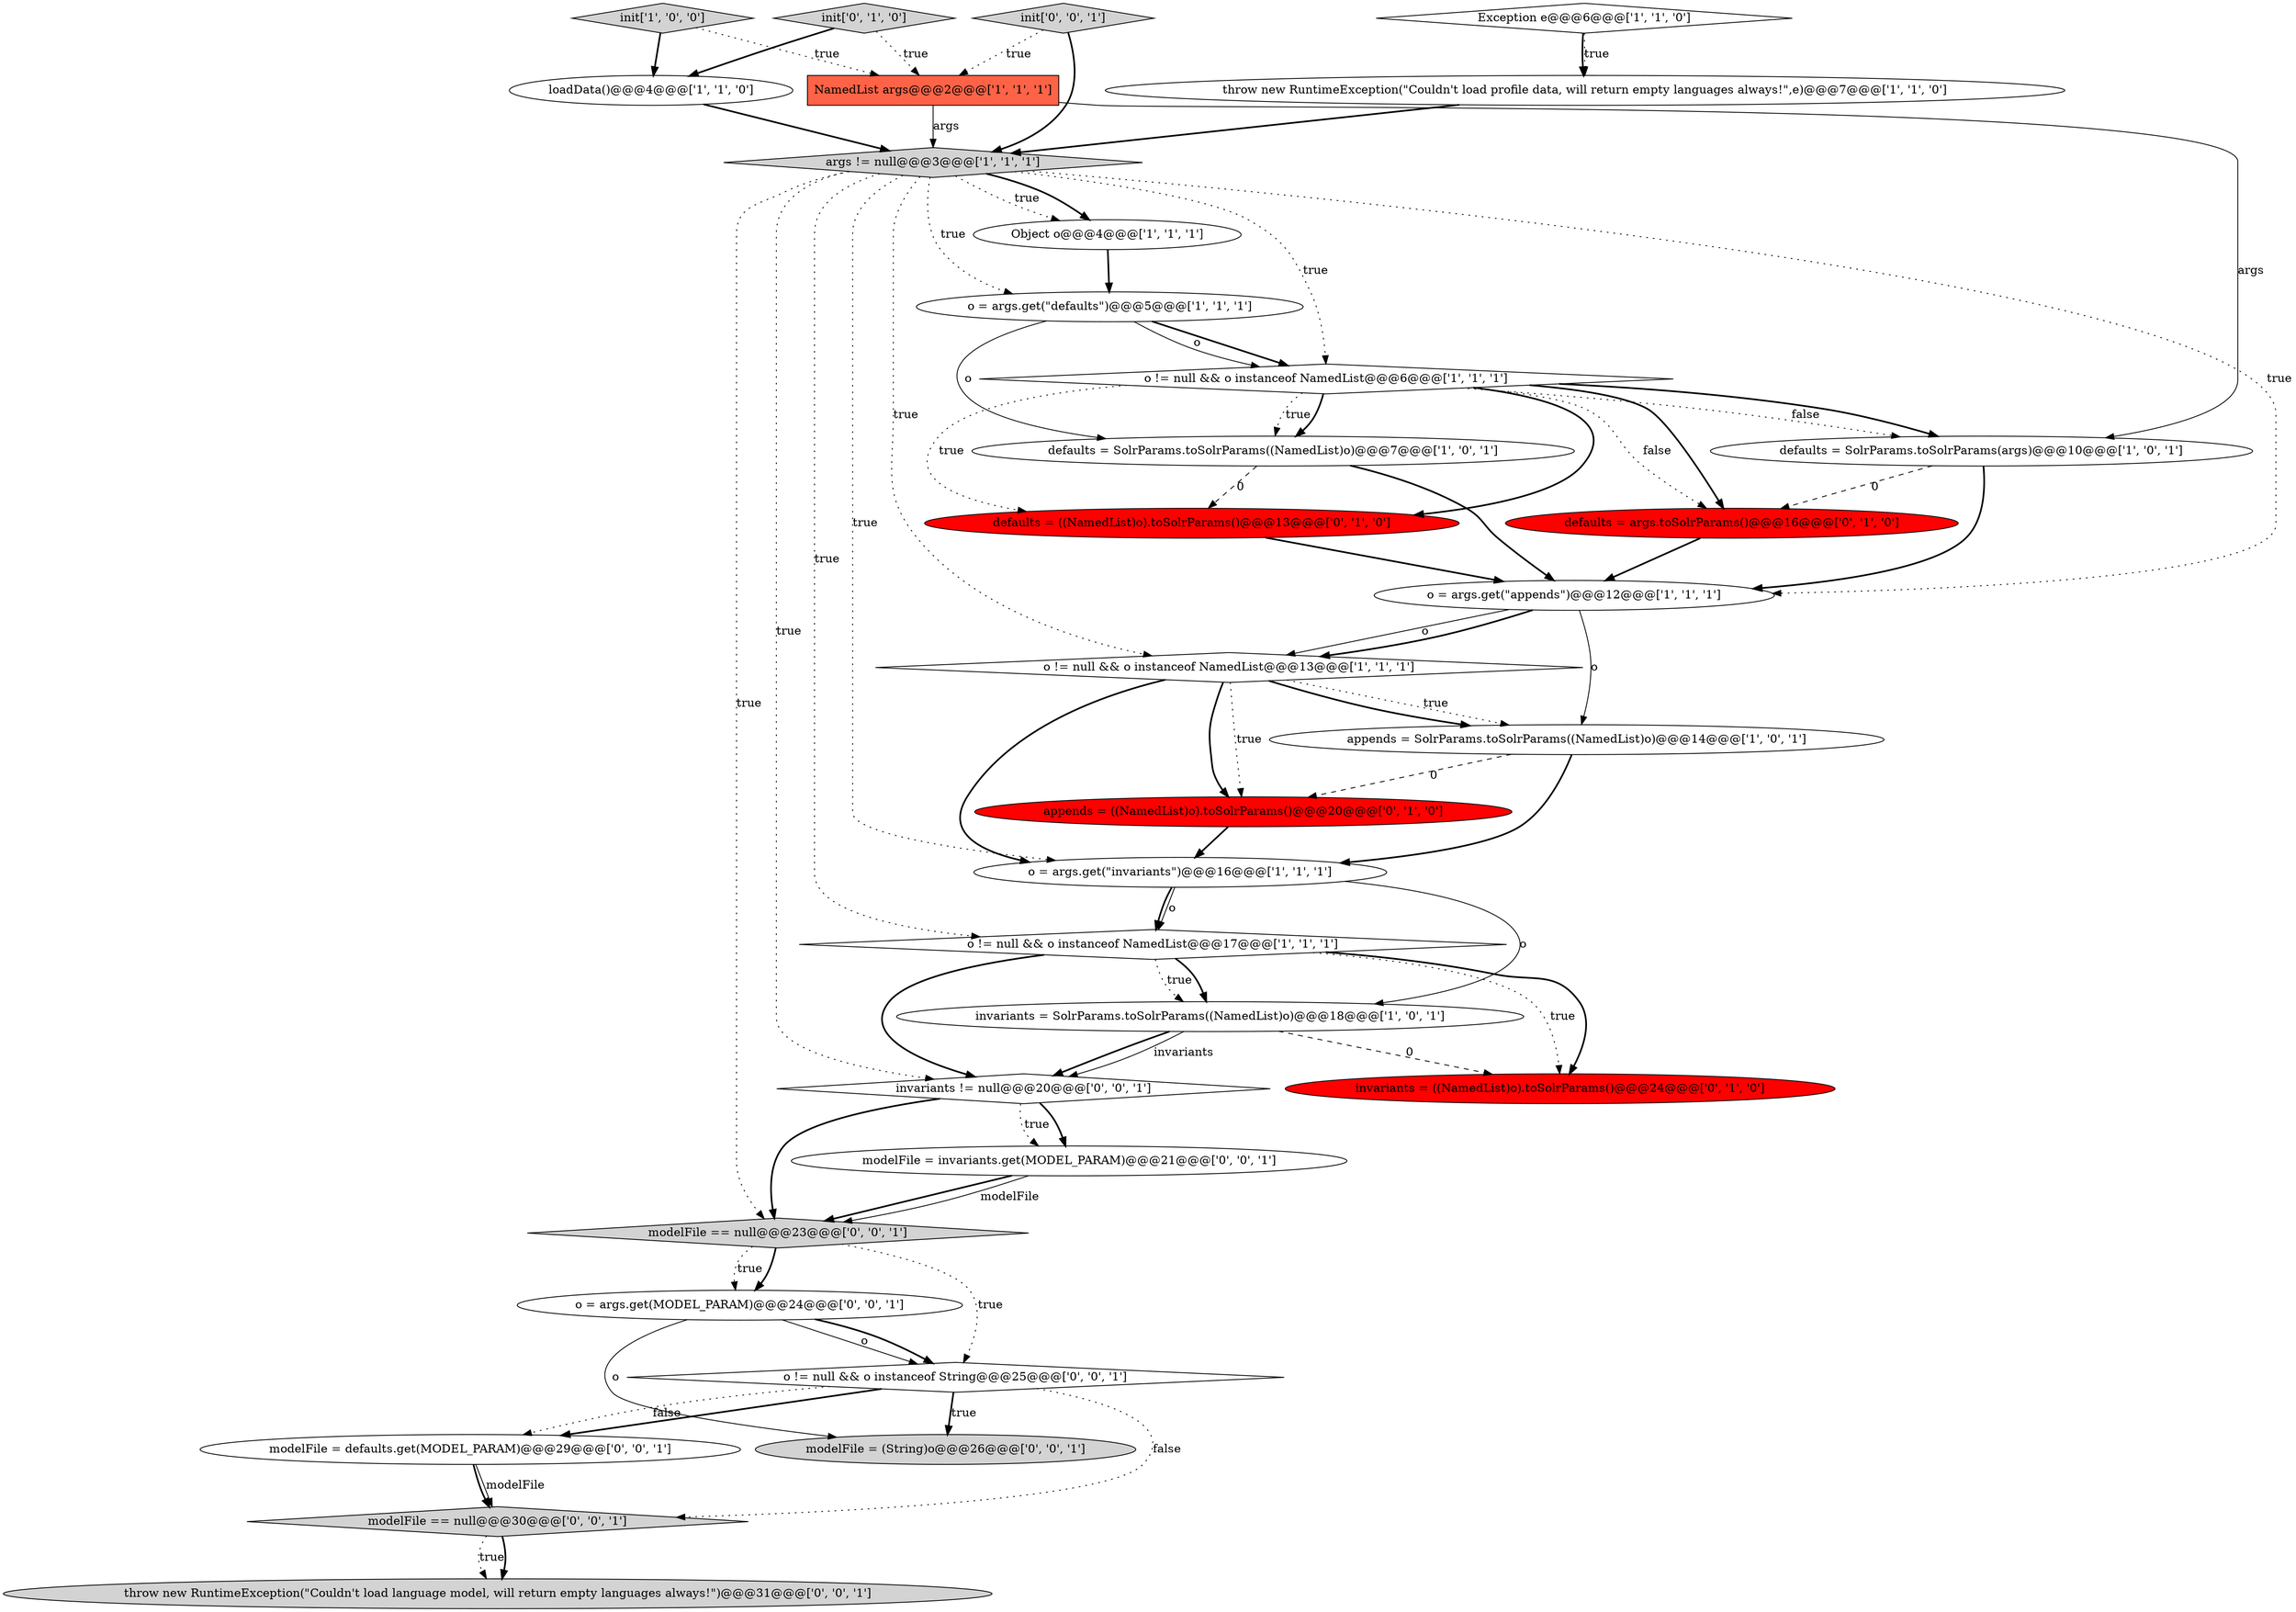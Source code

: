 digraph {
9 [style = filled, label = "o = args.get(\"appends\")@@@12@@@['1', '1', '1']", fillcolor = white, shape = ellipse image = "AAA0AAABBB1BBB"];
3 [style = filled, label = "appends = SolrParams.toSolrParams((NamedList)o)@@@14@@@['1', '0', '1']", fillcolor = white, shape = ellipse image = "AAA0AAABBB1BBB"];
10 [style = filled, label = "invariants = SolrParams.toSolrParams((NamedList)o)@@@18@@@['1', '0', '1']", fillcolor = white, shape = ellipse image = "AAA0AAABBB1BBB"];
28 [style = filled, label = "modelFile == null@@@30@@@['0', '0', '1']", fillcolor = lightgray, shape = diamond image = "AAA0AAABBB3BBB"];
22 [style = filled, label = "throw new RuntimeException(\"Couldn't load language model, will return empty languages always!\")@@@31@@@['0', '0', '1']", fillcolor = lightgray, shape = ellipse image = "AAA0AAABBB3BBB"];
16 [style = filled, label = "throw new RuntimeException(\"Couldn't load profile data, will return empty languages always!\",e)@@@7@@@['1', '1', '0']", fillcolor = white, shape = ellipse image = "AAA0AAABBB1BBB"];
31 [style = filled, label = "o = args.get(MODEL_PARAM)@@@24@@@['0', '0', '1']", fillcolor = white, shape = ellipse image = "AAA0AAABBB3BBB"];
15 [style = filled, label = "init['1', '0', '0']", fillcolor = lightgray, shape = diamond image = "AAA0AAABBB1BBB"];
18 [style = filled, label = "defaults = ((NamedList)o).toSolrParams()@@@13@@@['0', '1', '0']", fillcolor = red, shape = ellipse image = "AAA1AAABBB2BBB"];
25 [style = filled, label = "init['0', '0', '1']", fillcolor = lightgray, shape = diamond image = "AAA0AAABBB3BBB"];
19 [style = filled, label = "init['0', '1', '0']", fillcolor = lightgray, shape = diamond image = "AAA0AAABBB2BBB"];
17 [style = filled, label = "invariants = ((NamedList)o).toSolrParams()@@@24@@@['0', '1', '0']", fillcolor = red, shape = ellipse image = "AAA1AAABBB2BBB"];
1 [style = filled, label = "NamedList args@@@2@@@['1', '1', '1']", fillcolor = tomato, shape = box image = "AAA0AAABBB1BBB"];
27 [style = filled, label = "modelFile = invariants.get(MODEL_PARAM)@@@21@@@['0', '0', '1']", fillcolor = white, shape = ellipse image = "AAA0AAABBB3BBB"];
14 [style = filled, label = "o = args.get(\"invariants\")@@@16@@@['1', '1', '1']", fillcolor = white, shape = ellipse image = "AAA0AAABBB1BBB"];
23 [style = filled, label = "invariants != null@@@20@@@['0', '0', '1']", fillcolor = white, shape = diamond image = "AAA0AAABBB3BBB"];
7 [style = filled, label = "args != null@@@3@@@['1', '1', '1']", fillcolor = lightgray, shape = diamond image = "AAA0AAABBB1BBB"];
6 [style = filled, label = "Exception e@@@6@@@['1', '1', '0']", fillcolor = white, shape = diamond image = "AAA0AAABBB1BBB"];
29 [style = filled, label = "modelFile == null@@@23@@@['0', '0', '1']", fillcolor = lightgray, shape = diamond image = "AAA0AAABBB3BBB"];
11 [style = filled, label = "o != null && o instanceof NamedList@@@17@@@['1', '1', '1']", fillcolor = white, shape = diamond image = "AAA0AAABBB1BBB"];
2 [style = filled, label = "o != null && o instanceof NamedList@@@6@@@['1', '1', '1']", fillcolor = white, shape = diamond image = "AAA0AAABBB1BBB"];
20 [style = filled, label = "appends = ((NamedList)o).toSolrParams()@@@20@@@['0', '1', '0']", fillcolor = red, shape = ellipse image = "AAA1AAABBB2BBB"];
12 [style = filled, label = "o != null && o instanceof NamedList@@@13@@@['1', '1', '1']", fillcolor = white, shape = diamond image = "AAA0AAABBB1BBB"];
30 [style = filled, label = "o != null && o instanceof String@@@25@@@['0', '0', '1']", fillcolor = white, shape = diamond image = "AAA0AAABBB3BBB"];
26 [style = filled, label = "modelFile = defaults.get(MODEL_PARAM)@@@29@@@['0', '0', '1']", fillcolor = white, shape = ellipse image = "AAA0AAABBB3BBB"];
0 [style = filled, label = "o = args.get(\"defaults\")@@@5@@@['1', '1', '1']", fillcolor = white, shape = ellipse image = "AAA0AAABBB1BBB"];
5 [style = filled, label = "defaults = SolrParams.toSolrParams((NamedList)o)@@@7@@@['1', '0', '1']", fillcolor = white, shape = ellipse image = "AAA0AAABBB1BBB"];
4 [style = filled, label = "loadData()@@@4@@@['1', '1', '0']", fillcolor = white, shape = ellipse image = "AAA0AAABBB1BBB"];
13 [style = filled, label = "defaults = SolrParams.toSolrParams(args)@@@10@@@['1', '0', '1']", fillcolor = white, shape = ellipse image = "AAA0AAABBB1BBB"];
21 [style = filled, label = "defaults = args.toSolrParams()@@@16@@@['0', '1', '0']", fillcolor = red, shape = ellipse image = "AAA1AAABBB2BBB"];
8 [style = filled, label = "Object o@@@4@@@['1', '1', '1']", fillcolor = white, shape = ellipse image = "AAA0AAABBB1BBB"];
24 [style = filled, label = "modelFile = (String)o@@@26@@@['0', '0', '1']", fillcolor = lightgray, shape = ellipse image = "AAA0AAABBB3BBB"];
7->2 [style = dotted, label="true"];
12->3 [style = dotted, label="true"];
30->24 [style = bold, label=""];
19->1 [style = dotted, label="true"];
9->12 [style = solid, label="o"];
3->20 [style = dashed, label="0"];
30->24 [style = dotted, label="true"];
5->9 [style = bold, label=""];
23->27 [style = bold, label=""];
11->10 [style = dotted, label="true"];
29->31 [style = bold, label=""];
0->2 [style = bold, label=""];
3->14 [style = bold, label=""];
30->26 [style = bold, label=""];
16->7 [style = bold, label=""];
31->24 [style = solid, label="o"];
12->20 [style = bold, label=""];
11->17 [style = dotted, label="true"];
0->2 [style = solid, label="o"];
2->18 [style = bold, label=""];
1->7 [style = solid, label="args"];
20->14 [style = bold, label=""];
30->26 [style = dotted, label="false"];
2->13 [style = dotted, label="false"];
7->9 [style = dotted, label="true"];
7->0 [style = dotted, label="true"];
7->8 [style = bold, label=""];
25->7 [style = bold, label=""];
2->18 [style = dotted, label="true"];
5->18 [style = dashed, label="0"];
4->7 [style = bold, label=""];
7->12 [style = dotted, label="true"];
2->13 [style = bold, label=""];
9->3 [style = solid, label="o"];
8->0 [style = bold, label=""];
23->29 [style = bold, label=""];
7->29 [style = dotted, label="true"];
21->9 [style = bold, label=""];
12->20 [style = dotted, label="true"];
7->23 [style = dotted, label="true"];
7->11 [style = dotted, label="true"];
14->10 [style = solid, label="o"];
13->21 [style = dashed, label="0"];
14->11 [style = solid, label="o"];
6->16 [style = bold, label=""];
31->30 [style = solid, label="o"];
11->10 [style = bold, label=""];
2->21 [style = bold, label=""];
10->23 [style = bold, label=""];
15->1 [style = dotted, label="true"];
2->21 [style = dotted, label="false"];
31->30 [style = bold, label=""];
12->14 [style = bold, label=""];
15->4 [style = bold, label=""];
18->9 [style = bold, label=""];
23->27 [style = dotted, label="true"];
29->30 [style = dotted, label="true"];
30->28 [style = dotted, label="false"];
28->22 [style = dotted, label="true"];
11->17 [style = bold, label=""];
1->13 [style = solid, label="args"];
10->17 [style = dashed, label="0"];
12->3 [style = bold, label=""];
13->9 [style = bold, label=""];
9->12 [style = bold, label=""];
19->4 [style = bold, label=""];
27->29 [style = bold, label=""];
26->28 [style = bold, label=""];
26->28 [style = solid, label="modelFile"];
2->5 [style = dotted, label="true"];
7->8 [style = dotted, label="true"];
27->29 [style = solid, label="modelFile"];
14->11 [style = bold, label=""];
0->5 [style = solid, label="o"];
11->23 [style = bold, label=""];
10->23 [style = solid, label="invariants"];
28->22 [style = bold, label=""];
6->16 [style = dotted, label="true"];
2->5 [style = bold, label=""];
25->1 [style = dotted, label="true"];
29->31 [style = dotted, label="true"];
7->14 [style = dotted, label="true"];
}
